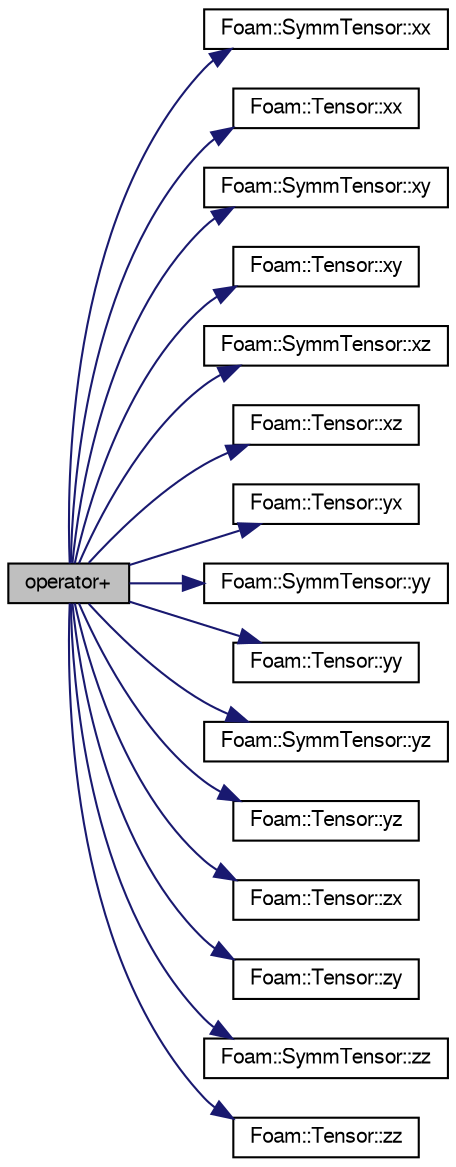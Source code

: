 digraph "operator+"
{
  bgcolor="transparent";
  edge [fontname="FreeSans",fontsize="10",labelfontname="FreeSans",labelfontsize="10"];
  node [fontname="FreeSans",fontsize="10",shape=record];
  rankdir="LR";
  Node128201 [label="operator+",height=0.2,width=0.4,color="black", fillcolor="grey75", style="filled", fontcolor="black"];
  Node128201 -> Node128202 [color="midnightblue",fontsize="10",style="solid",fontname="FreeSans"];
  Node128202 [label="Foam::SymmTensor::xx",height=0.2,width=0.4,color="black",URL="$a28270.html#a1b97c7c1ed81b4fb23da8dcb71a8cd2a"];
  Node128201 -> Node128203 [color="midnightblue",fontsize="10",style="solid",fontname="FreeSans"];
  Node128203 [label="Foam::Tensor::xx",height=0.2,width=0.4,color="black",URL="$a27634.html#a1b97c7c1ed81b4fb23da8dcb71a8cd2a"];
  Node128201 -> Node128204 [color="midnightblue",fontsize="10",style="solid",fontname="FreeSans"];
  Node128204 [label="Foam::SymmTensor::xy",height=0.2,width=0.4,color="black",URL="$a28270.html#aab470ae2a5eeac8c33a7b6abac6b39b3"];
  Node128201 -> Node128205 [color="midnightblue",fontsize="10",style="solid",fontname="FreeSans"];
  Node128205 [label="Foam::Tensor::xy",height=0.2,width=0.4,color="black",URL="$a27634.html#aab470ae2a5eeac8c33a7b6abac6b39b3"];
  Node128201 -> Node128206 [color="midnightblue",fontsize="10",style="solid",fontname="FreeSans"];
  Node128206 [label="Foam::SymmTensor::xz",height=0.2,width=0.4,color="black",URL="$a28270.html#a6c0a9bc605f3cfdfb3307b3dcf136f60"];
  Node128201 -> Node128207 [color="midnightblue",fontsize="10",style="solid",fontname="FreeSans"];
  Node128207 [label="Foam::Tensor::xz",height=0.2,width=0.4,color="black",URL="$a27634.html#a6c0a9bc605f3cfdfb3307b3dcf136f60"];
  Node128201 -> Node128208 [color="midnightblue",fontsize="10",style="solid",fontname="FreeSans"];
  Node128208 [label="Foam::Tensor::yx",height=0.2,width=0.4,color="black",URL="$a27634.html#a217bb42e2157c7914d7ebb0ffb730b7d"];
  Node128201 -> Node128209 [color="midnightblue",fontsize="10",style="solid",fontname="FreeSans"];
  Node128209 [label="Foam::SymmTensor::yy",height=0.2,width=0.4,color="black",URL="$a28270.html#aba9d77023a5662b9c2d3639d5de555a0"];
  Node128201 -> Node128210 [color="midnightblue",fontsize="10",style="solid",fontname="FreeSans"];
  Node128210 [label="Foam::Tensor::yy",height=0.2,width=0.4,color="black",URL="$a27634.html#aba9d77023a5662b9c2d3639d5de555a0"];
  Node128201 -> Node128211 [color="midnightblue",fontsize="10",style="solid",fontname="FreeSans"];
  Node128211 [label="Foam::SymmTensor::yz",height=0.2,width=0.4,color="black",URL="$a28270.html#a4a98b51ba7019e1cfffae8d321a823df"];
  Node128201 -> Node128212 [color="midnightblue",fontsize="10",style="solid",fontname="FreeSans"];
  Node128212 [label="Foam::Tensor::yz",height=0.2,width=0.4,color="black",URL="$a27634.html#a4a98b51ba7019e1cfffae8d321a823df"];
  Node128201 -> Node128213 [color="midnightblue",fontsize="10",style="solid",fontname="FreeSans"];
  Node128213 [label="Foam::Tensor::zx",height=0.2,width=0.4,color="black",URL="$a27634.html#ab7a45ba3b507f0b3f9d5c0bde184b151"];
  Node128201 -> Node128214 [color="midnightblue",fontsize="10",style="solid",fontname="FreeSans"];
  Node128214 [label="Foam::Tensor::zy",height=0.2,width=0.4,color="black",URL="$a27634.html#ab7ecfba4f263d0455d4ea82f590a2612"];
  Node128201 -> Node128215 [color="midnightblue",fontsize="10",style="solid",fontname="FreeSans"];
  Node128215 [label="Foam::SymmTensor::zz",height=0.2,width=0.4,color="black",URL="$a28270.html#a831c4848d01bfcc8d717b7ef92f2cd4b"];
  Node128201 -> Node128216 [color="midnightblue",fontsize="10",style="solid",fontname="FreeSans"];
  Node128216 [label="Foam::Tensor::zz",height=0.2,width=0.4,color="black",URL="$a27634.html#a831c4848d01bfcc8d717b7ef92f2cd4b"];
}
